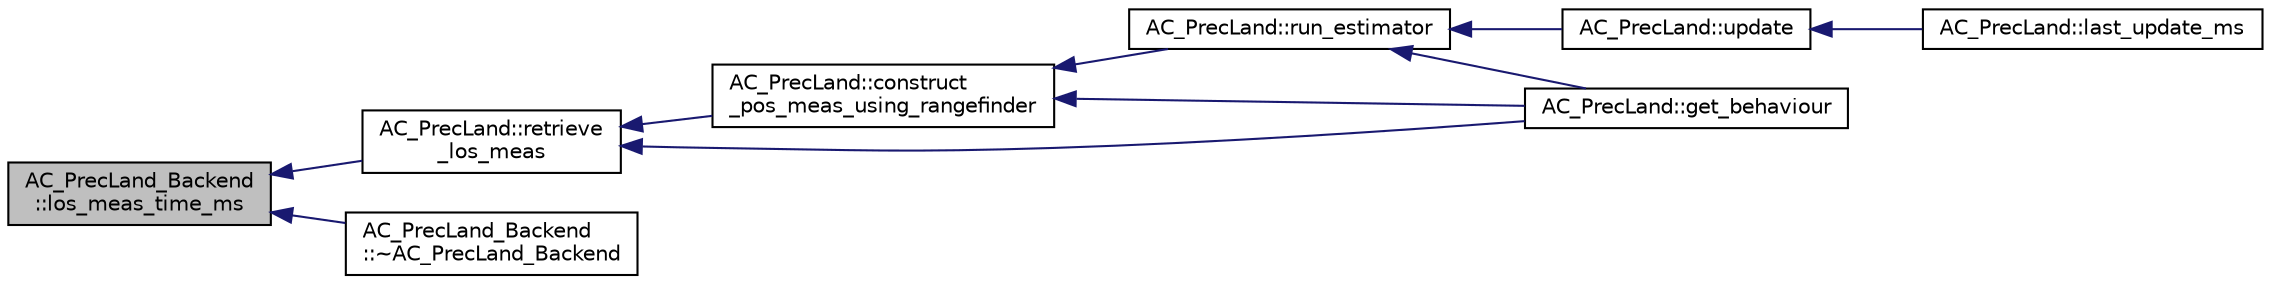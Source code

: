 digraph "AC_PrecLand_Backend::los_meas_time_ms"
{
 // INTERACTIVE_SVG=YES
  edge [fontname="Helvetica",fontsize="10",labelfontname="Helvetica",labelfontsize="10"];
  node [fontname="Helvetica",fontsize="10",shape=record];
  rankdir="LR";
  Node1 [label="AC_PrecLand_Backend\l::los_meas_time_ms",height=0.2,width=0.4,color="black", fillcolor="grey75", style="filled", fontcolor="black"];
  Node1 -> Node2 [dir="back",color="midnightblue",fontsize="10",style="solid",fontname="Helvetica"];
  Node2 [label="AC_PrecLand::retrieve\l_los_meas",height=0.2,width=0.4,color="black", fillcolor="white", style="filled",URL="$classAC__PrecLand.html#a1af672e94e4e05509af59efbbd331a70"];
  Node2 -> Node3 [dir="back",color="midnightblue",fontsize="10",style="solid",fontname="Helvetica"];
  Node3 [label="AC_PrecLand::construct\l_pos_meas_using_rangefinder",height=0.2,width=0.4,color="black", fillcolor="white", style="filled",URL="$classAC__PrecLand.html#abc6b8584352827d64da89218782482ff"];
  Node3 -> Node4 [dir="back",color="midnightblue",fontsize="10",style="solid",fontname="Helvetica"];
  Node4 [label="AC_PrecLand::get_behaviour",height=0.2,width=0.4,color="black", fillcolor="white", style="filled",URL="$classAC__PrecLand.html#a32d8a11a8e20ae5eb263a396be7c71cf"];
  Node3 -> Node5 [dir="back",color="midnightblue",fontsize="10",style="solid",fontname="Helvetica"];
  Node5 [label="AC_PrecLand::run_estimator",height=0.2,width=0.4,color="black", fillcolor="white", style="filled",URL="$classAC__PrecLand.html#a545fab3d301df35c1fc4d8ed77a30a6a"];
  Node5 -> Node4 [dir="back",color="midnightblue",fontsize="10",style="solid",fontname="Helvetica"];
  Node5 -> Node6 [dir="back",color="midnightblue",fontsize="10",style="solid",fontname="Helvetica"];
  Node6 [label="AC_PrecLand::update",height=0.2,width=0.4,color="black", fillcolor="white", style="filled",URL="$classAC__PrecLand.html#ae68b8b96de87397ca1eb0eac34708e3d"];
  Node6 -> Node7 [dir="back",color="midnightblue",fontsize="10",style="solid",fontname="Helvetica"];
  Node7 [label="AC_PrecLand::last_update_ms",height=0.2,width=0.4,color="black", fillcolor="white", style="filled",URL="$classAC__PrecLand.html#a2800c69257499ca69882022173d2b3f1"];
  Node2 -> Node4 [dir="back",color="midnightblue",fontsize="10",style="solid",fontname="Helvetica"];
  Node1 -> Node8 [dir="back",color="midnightblue",fontsize="10",style="solid",fontname="Helvetica"];
  Node8 [label="AC_PrecLand_Backend\l::~AC_PrecLand_Backend",height=0.2,width=0.4,color="black", fillcolor="white", style="filled",URL="$classAC__PrecLand__Backend.html#a03fcb9935feb80688fd24849b780abbd"];
}
